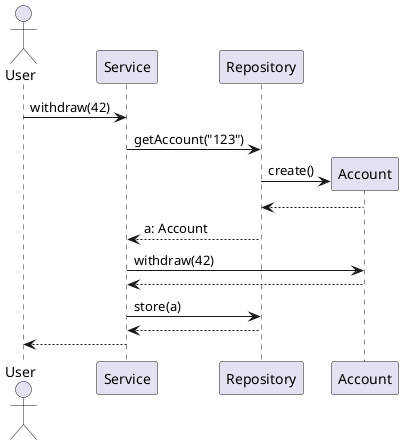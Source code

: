 @startuml

actor "User" as U
participant "Service" as S
participant "Repository" as R

U -> S: withdraw(42)
S -> R: getAccount("123")
create   "Account" as A
R -> A: create()
return
S <-- R: a: Account
S -> A: withdraw(42)
return
S -> R: store(a)
return
U <-- S:

@enduml
